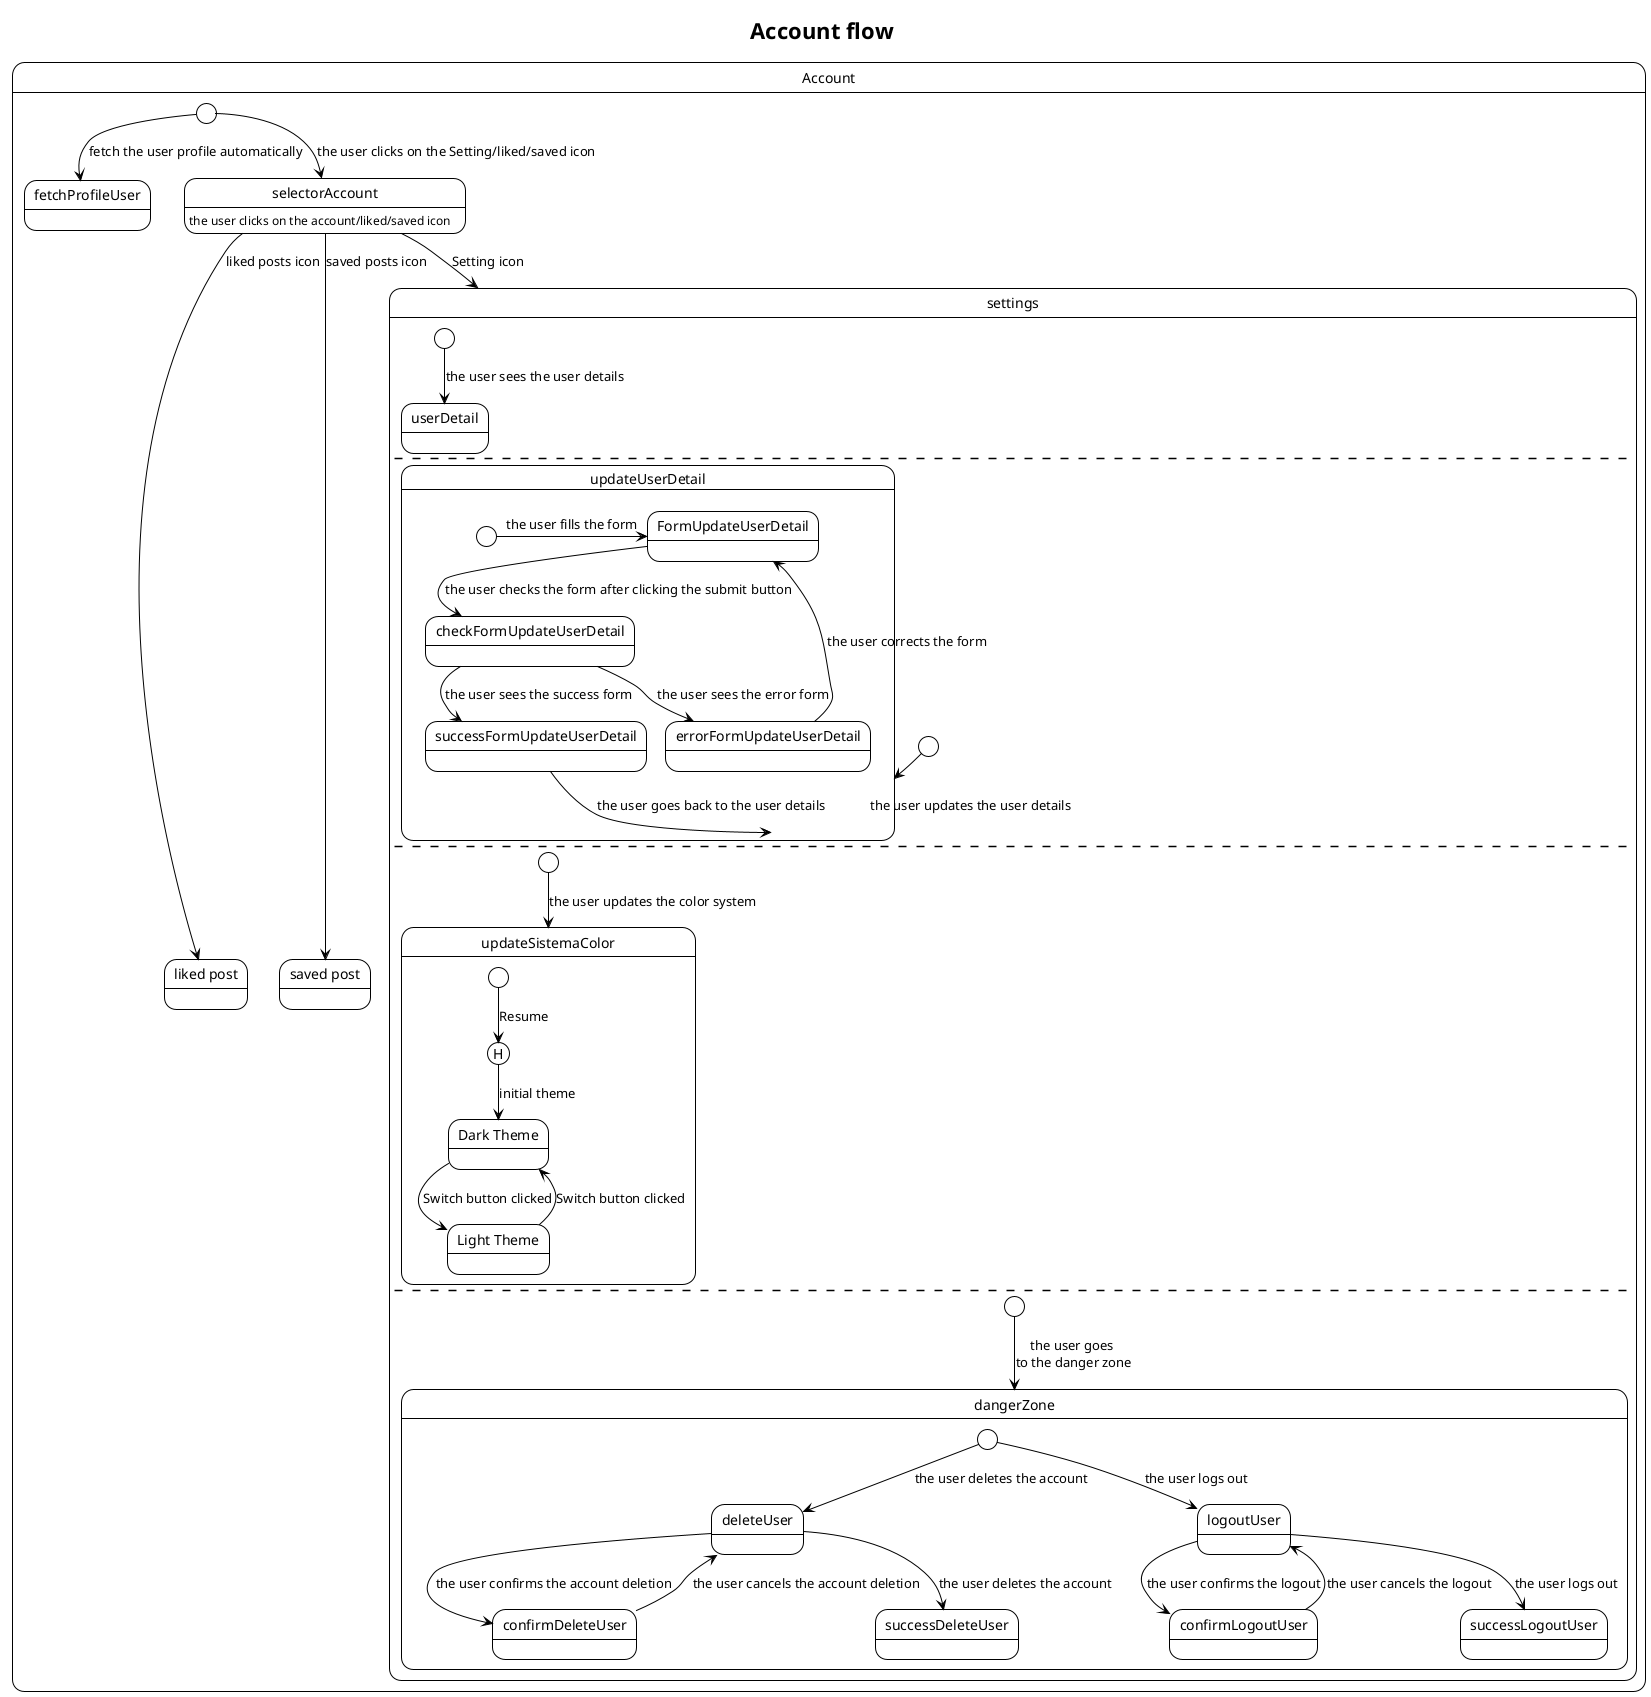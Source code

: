 @startuml

!theme plain
title Account flow

state "Account" as Account {
    [*] --> fetchProfileUser : fetch the user profile automatically

    [*] --> selectorAccount : the user clicks on the Setting/liked/saved icon
    state "liked post" as LikedPost

    state "saved post" as SavedPost

    state "settings" as Settings {
        [*] --> userDetail : the user sees the user details
        --
        [*] --> updateUserDetail : the user updates the user details
         state "updateUserDetail" as updateUserDetail {
            [*] -> FormUpdateUserDetail : the user fills the form
            FormUpdateUserDetail --> checkFormUpdateUserDetail : the user checks the form after clicking the submit button
            checkFormUpdateUserDetail --> errorFormUpdateUserDetail : the user sees the error form
            errorFormUpdateUserDetail --> FormUpdateUserDetail : the user corrects the form
            checkFormUpdateUserDetail --> successFormUpdateUserDetail : the user sees the success form
            successFormUpdateUserDetail --> updateUserDetail : the user goes back to the user details
         }
        --
        [*] --> updateSistemaColor : the user updates the color system
        state "updateSistemaColor" as updateSistemaColor{
            state "Dark Theme" as DarkTheme
            state "Light Theme" as LightTheme
            [*] --> [H]: Resume
            [H] --> DarkTheme: initial theme
            DarkTheme --> LightTheme : Switch button clicked
            LightTheme --> DarkTheme : Switch button clicked
        }
        --
        [*] --> dangerZone : the user goes \nto the danger zone
        state "dangerZone" as dangerZone{
            [*] --> deleteUser : the user deletes the account
            deleteUser --> confirmDeleteUser : the user confirms the account deletion
            confirmDeleteUser --> deleteUser : the user cancels the account deletion
            deleteUser --> successDeleteUser : the user deletes the account
            [*] --> logoutUser : the user logs out
            logoutUser --> confirmLogoutUser : the user confirms the logout
            confirmLogoutUser --> logoutUser : the user cancels the logout
            logoutUser --> successLogoutUser : the user logs out

        }
    }
}


state selectorAccount <<choice>>
selectorAccount: the user clicks on the account/liked/saved icon
selectorAccount --> Settings :  Setting icon
selectorAccount --> LikedPost : liked posts icon
selectorAccount --> SavedPost : saved posts icon

@enduml
